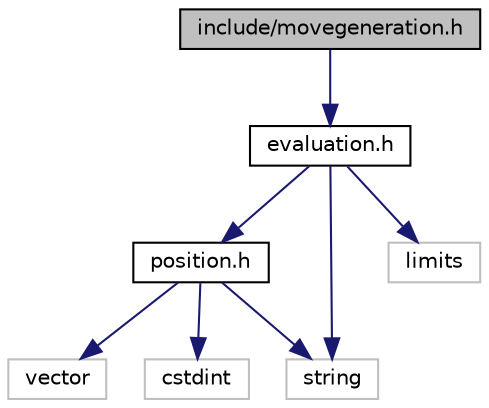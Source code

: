 digraph "include/movegeneration.h"
{
 // LATEX_PDF_SIZE
  edge [fontname="Helvetica",fontsize="10",labelfontname="Helvetica",labelfontsize="10"];
  node [fontname="Helvetica",fontsize="10",shape=record];
  Node1 [label="include/movegeneration.h",height=0.2,width=0.4,color="black", fillcolor="grey75", style="filled", fontcolor="black",tooltip="File containing the functions used to generate all the pseudo legals moves in a given chess position,..."];
  Node1 -> Node2 [color="midnightblue",fontsize="10",style="solid",fontname="Helvetica"];
  Node2 [label="evaluation.h",height=0.2,width=0.4,color="black", fillcolor="white", style="filled",URL="$evaluation_8h.html",tooltip="File containing the definition of the Evaluation class, used to describe the evaluation of a given ch..."];
  Node2 -> Node3 [color="midnightblue",fontsize="10",style="solid",fontname="Helvetica"];
  Node3 [label="position.h",height=0.2,width=0.4,color="black", fillcolor="white", style="filled",URL="$position_8h.html",tooltip="File containing the definition of the Position class and the various enums used to describe a chess p..."];
  Node3 -> Node4 [color="midnightblue",fontsize="10",style="solid",fontname="Helvetica"];
  Node4 [label="vector",height=0.2,width=0.4,color="grey75", fillcolor="white", style="filled",tooltip=" "];
  Node3 -> Node5 [color="midnightblue",fontsize="10",style="solid",fontname="Helvetica"];
  Node5 [label="cstdint",height=0.2,width=0.4,color="grey75", fillcolor="white", style="filled",tooltip=" "];
  Node3 -> Node6 [color="midnightblue",fontsize="10",style="solid",fontname="Helvetica"];
  Node6 [label="string",height=0.2,width=0.4,color="grey75", fillcolor="white", style="filled",tooltip=" "];
  Node2 -> Node6 [color="midnightblue",fontsize="10",style="solid",fontname="Helvetica"];
  Node2 -> Node7 [color="midnightblue",fontsize="10",style="solid",fontname="Helvetica"];
  Node7 [label="limits",height=0.2,width=0.4,color="grey75", fillcolor="white", style="filled",tooltip=" "];
}
